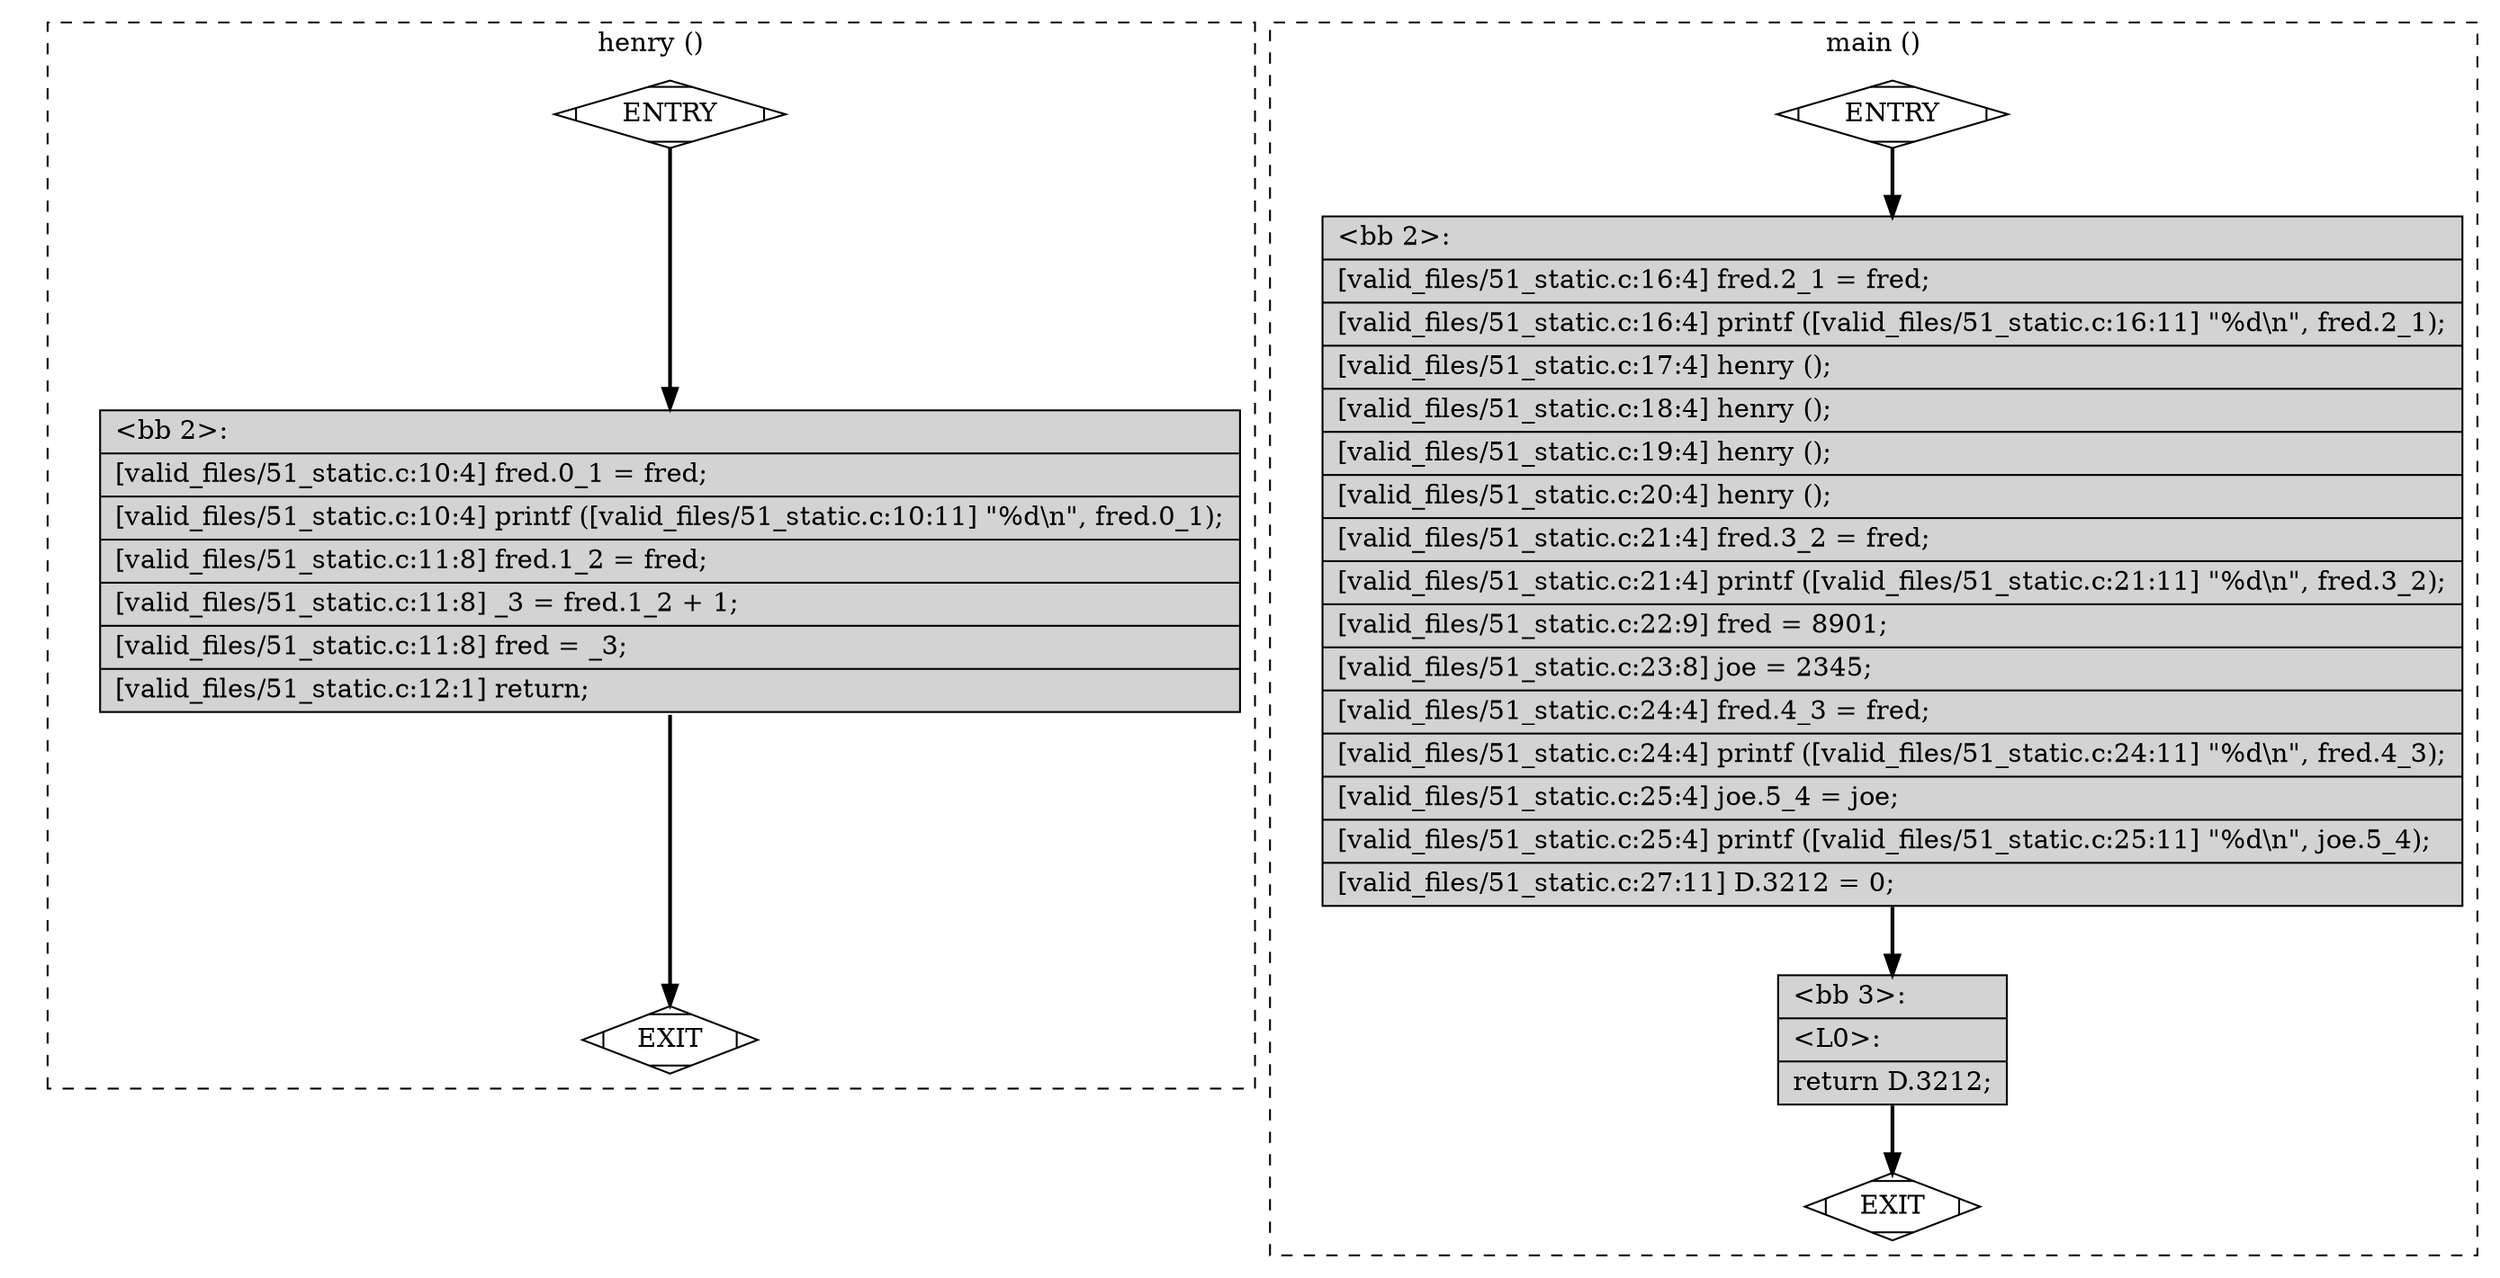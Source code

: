 digraph "a-51_static.c.015t.cfg" {
overlap=false;
subgraph "cluster_henry" {
	style="dashed";
	color="black";
	label="henry ()";
	fn_0_basic_block_0 [shape=Mdiamond,style=filled,fillcolor=white,label="ENTRY"];

	fn_0_basic_block_1 [shape=Mdiamond,style=filled,fillcolor=white,label="EXIT"];

	fn_0_basic_block_2 [shape=record,style=filled,fillcolor=lightgrey,label="{\<bb\ 2\>:\l\
|[valid_files/51_static.c:10:4]\ fred.0_1\ =\ fred;\l\
|[valid_files/51_static.c:10:4]\ printf\ ([valid_files/51_static.c:10:11]\ \"%d\\n\",\ fred.0_1);\l\
|[valid_files/51_static.c:11:8]\ fred.1_2\ =\ fred;\l\
|[valid_files/51_static.c:11:8]\ _3\ =\ fred.1_2\ +\ 1;\l\
|[valid_files/51_static.c:11:8]\ fred\ =\ _3;\l\
|[valid_files/51_static.c:12:1]\ return;\l\
}"];

	fn_0_basic_block_0:s -> fn_0_basic_block_2:n [style="solid,bold",color=black,weight=100,constraint=true];
	fn_0_basic_block_2:s -> fn_0_basic_block_1:n [style="solid,bold",color=black,weight=10,constraint=true];
	fn_0_basic_block_0:s -> fn_0_basic_block_1:n [style="invis",constraint=true];
}
subgraph "cluster_main" {
	style="dashed";
	color="black";
	label="main ()";
	fn_1_basic_block_0 [shape=Mdiamond,style=filled,fillcolor=white,label="ENTRY"];

	fn_1_basic_block_1 [shape=Mdiamond,style=filled,fillcolor=white,label="EXIT"];

	fn_1_basic_block_2 [shape=record,style=filled,fillcolor=lightgrey,label="{\<bb\ 2\>:\l\
|[valid_files/51_static.c:16:4]\ fred.2_1\ =\ fred;\l\
|[valid_files/51_static.c:16:4]\ printf\ ([valid_files/51_static.c:16:11]\ \"%d\\n\",\ fred.2_1);\l\
|[valid_files/51_static.c:17:4]\ henry\ ();\l\
|[valid_files/51_static.c:18:4]\ henry\ ();\l\
|[valid_files/51_static.c:19:4]\ henry\ ();\l\
|[valid_files/51_static.c:20:4]\ henry\ ();\l\
|[valid_files/51_static.c:21:4]\ fred.3_2\ =\ fred;\l\
|[valid_files/51_static.c:21:4]\ printf\ ([valid_files/51_static.c:21:11]\ \"%d\\n\",\ fred.3_2);\l\
|[valid_files/51_static.c:22:9]\ fred\ =\ 8901;\l\
|[valid_files/51_static.c:23:8]\ joe\ =\ 2345;\l\
|[valid_files/51_static.c:24:4]\ fred.4_3\ =\ fred;\l\
|[valid_files/51_static.c:24:4]\ printf\ ([valid_files/51_static.c:24:11]\ \"%d\\n\",\ fred.4_3);\l\
|[valid_files/51_static.c:25:4]\ joe.5_4\ =\ joe;\l\
|[valid_files/51_static.c:25:4]\ printf\ ([valid_files/51_static.c:25:11]\ \"%d\\n\",\ joe.5_4);\l\
|[valid_files/51_static.c:27:11]\ D.3212\ =\ 0;\l\
}"];

	fn_1_basic_block_3 [shape=record,style=filled,fillcolor=lightgrey,label="{\<bb\ 3\>:\l\
|\<L0\>:\l\
|return\ D.3212;\l\
}"];

	fn_1_basic_block_0:s -> fn_1_basic_block_2:n [style="solid,bold",color=black,weight=100,constraint=true];
	fn_1_basic_block_2:s -> fn_1_basic_block_3:n [style="solid,bold",color=black,weight=100,constraint=true];
	fn_1_basic_block_3:s -> fn_1_basic_block_1:n [style="solid,bold",color=black,weight=10,constraint=true];
	fn_1_basic_block_0:s -> fn_1_basic_block_1:n [style="invis",constraint=true];
}
}
